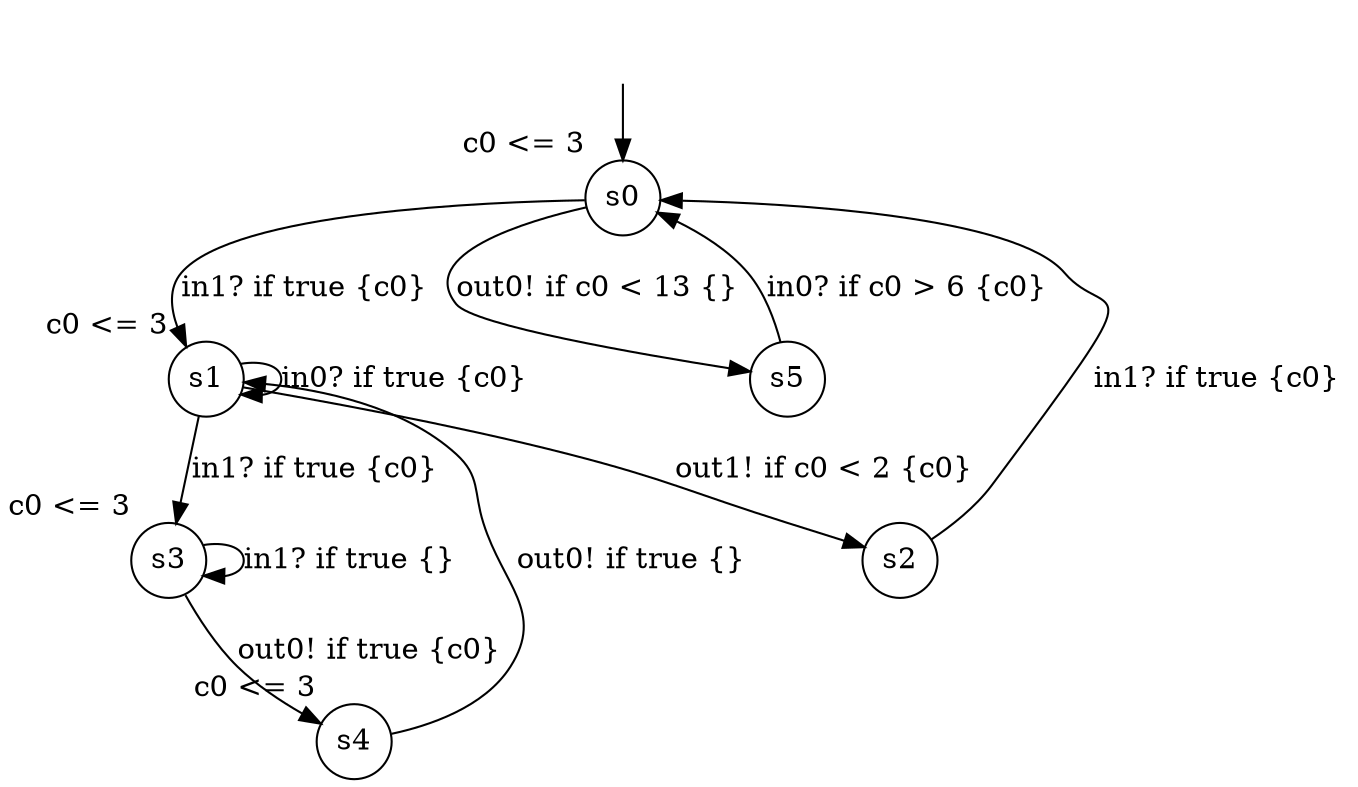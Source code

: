 digraph g {
__start0 [label="" shape="none"];
s0 [shape="circle" margin=0 label="s0", xlabel="c0 <= 3"];
s1 [shape="circle" margin=0 label="s1", xlabel="c0 <= 3"];
s2 [shape="circle" margin=0 label="s2"];
s3 [shape="circle" margin=0 label="s3", xlabel="c0 <= 3"];
s4 [shape="circle" margin=0 label="s4", xlabel="c0 <= 3"];
s5 [shape="circle" margin=0 label="s5"];
s0 -> s1 [label="in1? if true {c0} "];
s0 -> s5 [label="out0! if c0 < 13 {} "];
s1 -> s2 [label="out1! if c0 < 2 {c0} "];
s1 -> s1 [label="in0? if true {c0} "];
s1 -> s3 [label="in1? if true {c0} "];
s2 -> s0 [label="in1? if true {c0} "];
s3 -> s4 [label="out0! if true {c0} "];
s3 -> s3 [label="in1? if true {} "];
s4 -> s1 [label="out0! if true {} "];
s5 -> s0 [label="in0? if c0 > 6 {c0} "];
__start0 -> s0;
}
